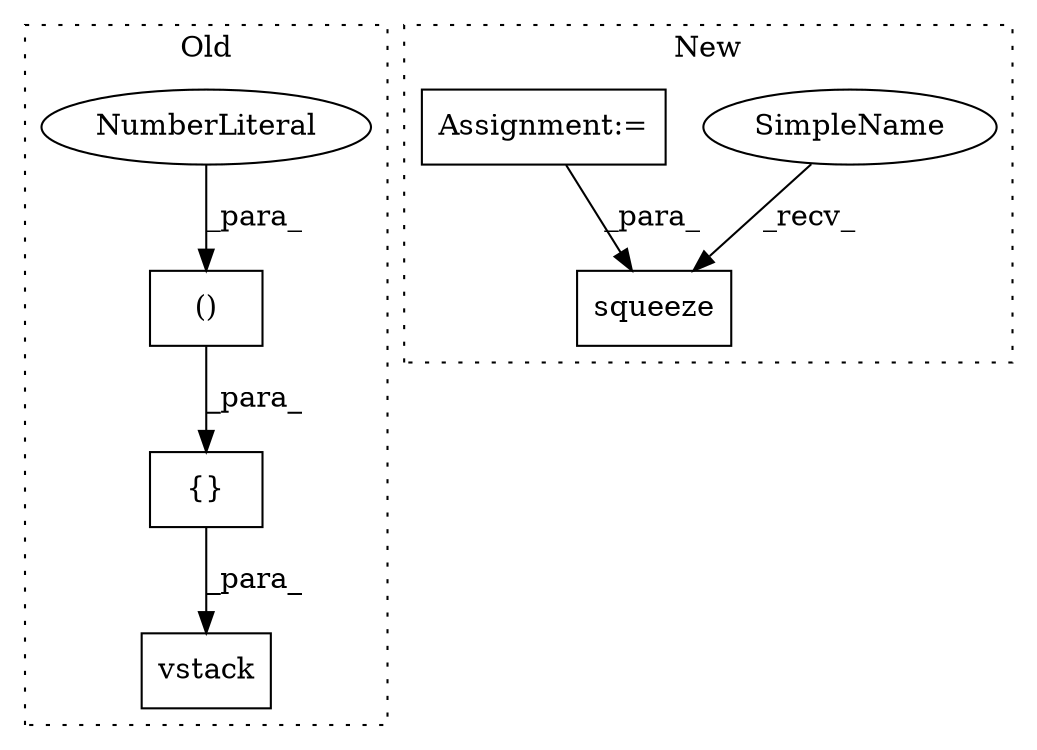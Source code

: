 digraph G {
subgraph cluster0 {
1 [label="vstack" a="32" s="1214,1343" l="7,1" shape="box"];
3 [label="()" a="106" s="1315" l="15" shape="box"];
4 [label="{}" a="4" s="1232,1342" l="1,1" shape="box"];
6 [label="NumberLiteral" a="34" s="1329" l="1" shape="ellipse"];
label = "Old";
style="dotted";
}
subgraph cluster1 {
2 [label="SimpleName" a="42" s="1643" l="5" shape="ellipse"];
5 [label="squeeze" a="32" s="1649,1659" l="8,1" shape="box"];
7 [label="Assignment:=" a="7" s="1297" l="1" shape="box"];
label = "New";
style="dotted";
}
2 -> 5 [label="_recv_"];
3 -> 4 [label="_para_"];
4 -> 1 [label="_para_"];
6 -> 3 [label="_para_"];
7 -> 5 [label="_para_"];
}